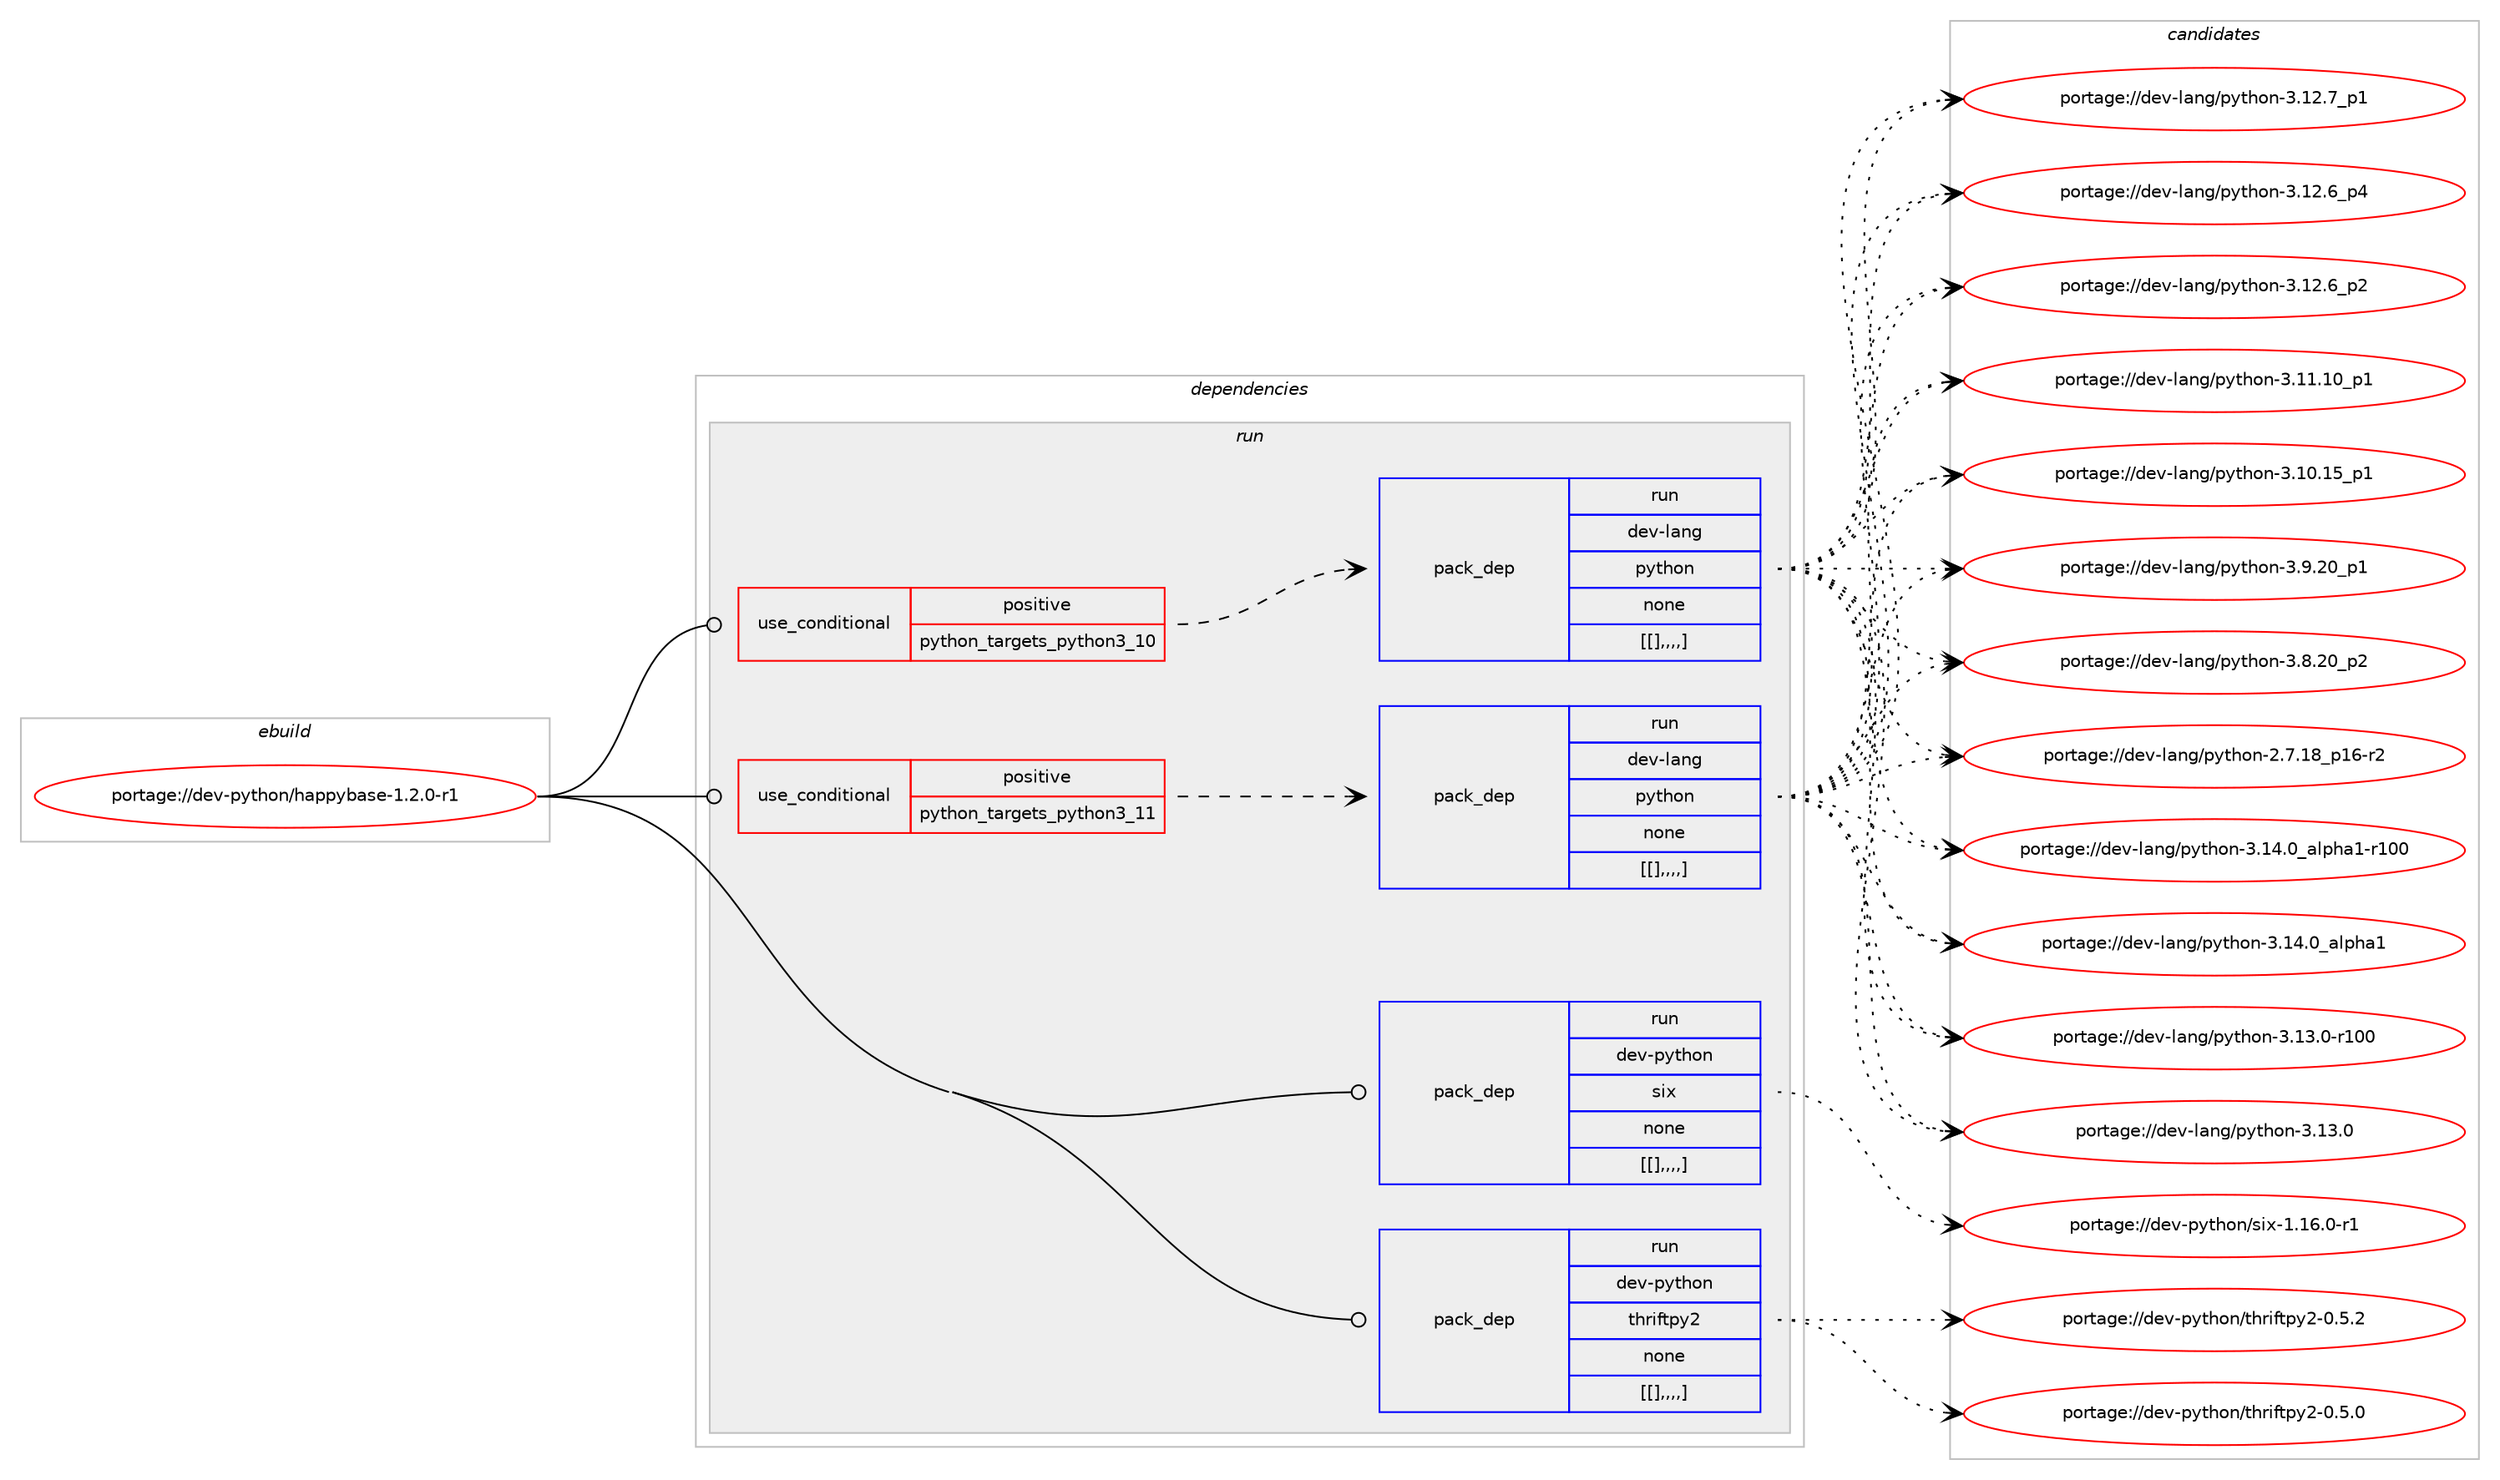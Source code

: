 digraph prolog {

# *************
# Graph options
# *************

newrank=true;
concentrate=true;
compound=true;
graph [rankdir=LR,fontname=Helvetica,fontsize=10,ranksep=1.5];#, ranksep=2.5, nodesep=0.2];
edge  [arrowhead=vee];
node  [fontname=Helvetica,fontsize=10];

# **********
# The ebuild
# **********

subgraph cluster_leftcol {
color=gray;
label=<<i>ebuild</i>>;
id [label="portage://dev-python/happybase-1.2.0-r1", color=red, width=4, href="../dev-python/happybase-1.2.0-r1.svg"];
}

# ****************
# The dependencies
# ****************

subgraph cluster_midcol {
color=gray;
label=<<i>dependencies</i>>;
subgraph cluster_compile {
fillcolor="#eeeeee";
style=filled;
label=<<i>compile</i>>;
}
subgraph cluster_compileandrun {
fillcolor="#eeeeee";
style=filled;
label=<<i>compile and run</i>>;
}
subgraph cluster_run {
fillcolor="#eeeeee";
style=filled;
label=<<i>run</i>>;
subgraph cond35449 {
dependency152986 [label=<<TABLE BORDER="0" CELLBORDER="1" CELLSPACING="0" CELLPADDING="4"><TR><TD ROWSPAN="3" CELLPADDING="10">use_conditional</TD></TR><TR><TD>positive</TD></TR><TR><TD>python_targets_python3_10</TD></TR></TABLE>>, shape=none, color=red];
subgraph pack116260 {
dependency153061 [label=<<TABLE BORDER="0" CELLBORDER="1" CELLSPACING="0" CELLPADDING="4" WIDTH="220"><TR><TD ROWSPAN="6" CELLPADDING="30">pack_dep</TD></TR><TR><TD WIDTH="110">run</TD></TR><TR><TD>dev-lang</TD></TR><TR><TD>python</TD></TR><TR><TD>none</TD></TR><TR><TD>[[],,,,]</TD></TR></TABLE>>, shape=none, color=blue];
}
dependency152986:e -> dependency153061:w [weight=20,style="dashed",arrowhead="vee"];
}
id:e -> dependency152986:w [weight=20,style="solid",arrowhead="odot"];
subgraph cond35487 {
dependency153141 [label=<<TABLE BORDER="0" CELLBORDER="1" CELLSPACING="0" CELLPADDING="4"><TR><TD ROWSPAN="3" CELLPADDING="10">use_conditional</TD></TR><TR><TD>positive</TD></TR><TR><TD>python_targets_python3_11</TD></TR></TABLE>>, shape=none, color=red];
subgraph pack116345 {
dependency153182 [label=<<TABLE BORDER="0" CELLBORDER="1" CELLSPACING="0" CELLPADDING="4" WIDTH="220"><TR><TD ROWSPAN="6" CELLPADDING="30">pack_dep</TD></TR><TR><TD WIDTH="110">run</TD></TR><TR><TD>dev-lang</TD></TR><TR><TD>python</TD></TR><TR><TD>none</TD></TR><TR><TD>[[],,,,]</TD></TR></TABLE>>, shape=none, color=blue];
}
dependency153141:e -> dependency153182:w [weight=20,style="dashed",arrowhead="vee"];
}
id:e -> dependency153141:w [weight=20,style="solid",arrowhead="odot"];
subgraph pack116348 {
dependency153285 [label=<<TABLE BORDER="0" CELLBORDER="1" CELLSPACING="0" CELLPADDING="4" WIDTH="220"><TR><TD ROWSPAN="6" CELLPADDING="30">pack_dep</TD></TR><TR><TD WIDTH="110">run</TD></TR><TR><TD>dev-python</TD></TR><TR><TD>six</TD></TR><TR><TD>none</TD></TR><TR><TD>[[],,,,]</TD></TR></TABLE>>, shape=none, color=blue];
}
id:e -> dependency153285:w [weight=20,style="solid",arrowhead="odot"];
subgraph pack116419 {
dependency153324 [label=<<TABLE BORDER="0" CELLBORDER="1" CELLSPACING="0" CELLPADDING="4" WIDTH="220"><TR><TD ROWSPAN="6" CELLPADDING="30">pack_dep</TD></TR><TR><TD WIDTH="110">run</TD></TR><TR><TD>dev-python</TD></TR><TR><TD>thriftpy2</TD></TR><TR><TD>none</TD></TR><TR><TD>[[],,,,]</TD></TR></TABLE>>, shape=none, color=blue];
}
id:e -> dependency153324:w [weight=20,style="solid",arrowhead="odot"];
}
}

# **************
# The candidates
# **************

subgraph cluster_choices {
rank=same;
color=gray;
label=<<i>candidates</i>>;

subgraph choice116205 {
color=black;
nodesep=1;
choice100101118451089711010347112121116104111110455146495246489597108112104974945114494848 [label="portage://dev-lang/python-3.14.0_alpha1-r100", color=red, width=4,href="../dev-lang/python-3.14.0_alpha1-r100.svg"];
choice1001011184510897110103471121211161041111104551464952464895971081121049749 [label="portage://dev-lang/python-3.14.0_alpha1", color=red, width=4,href="../dev-lang/python-3.14.0_alpha1.svg"];
choice1001011184510897110103471121211161041111104551464951464845114494848 [label="portage://dev-lang/python-3.13.0-r100", color=red, width=4,href="../dev-lang/python-3.13.0-r100.svg"];
choice10010111845108971101034711212111610411111045514649514648 [label="portage://dev-lang/python-3.13.0", color=red, width=4,href="../dev-lang/python-3.13.0.svg"];
choice100101118451089711010347112121116104111110455146495046559511249 [label="portage://dev-lang/python-3.12.7_p1", color=red, width=4,href="../dev-lang/python-3.12.7_p1.svg"];
choice100101118451089711010347112121116104111110455146495046549511252 [label="portage://dev-lang/python-3.12.6_p4", color=red, width=4,href="../dev-lang/python-3.12.6_p4.svg"];
choice100101118451089711010347112121116104111110455146495046549511250 [label="portage://dev-lang/python-3.12.6_p2", color=red, width=4,href="../dev-lang/python-3.12.6_p2.svg"];
choice10010111845108971101034711212111610411111045514649494649489511249 [label="portage://dev-lang/python-3.11.10_p1", color=red, width=4,href="../dev-lang/python-3.11.10_p1.svg"];
choice10010111845108971101034711212111610411111045514649484649539511249 [label="portage://dev-lang/python-3.10.15_p1", color=red, width=4,href="../dev-lang/python-3.10.15_p1.svg"];
choice100101118451089711010347112121116104111110455146574650489511249 [label="portage://dev-lang/python-3.9.20_p1", color=red, width=4,href="../dev-lang/python-3.9.20_p1.svg"];
choice100101118451089711010347112121116104111110455146564650489511250 [label="portage://dev-lang/python-3.8.20_p2", color=red, width=4,href="../dev-lang/python-3.8.20_p2.svg"];
choice100101118451089711010347112121116104111110455046554649569511249544511450 [label="portage://dev-lang/python-2.7.18_p16-r2", color=red, width=4,href="../dev-lang/python-2.7.18_p16-r2.svg"];
dependency153061:e -> choice100101118451089711010347112121116104111110455146495246489597108112104974945114494848:w [style=dotted,weight="100"];
dependency153061:e -> choice1001011184510897110103471121211161041111104551464952464895971081121049749:w [style=dotted,weight="100"];
dependency153061:e -> choice1001011184510897110103471121211161041111104551464951464845114494848:w [style=dotted,weight="100"];
dependency153061:e -> choice10010111845108971101034711212111610411111045514649514648:w [style=dotted,weight="100"];
dependency153061:e -> choice100101118451089711010347112121116104111110455146495046559511249:w [style=dotted,weight="100"];
dependency153061:e -> choice100101118451089711010347112121116104111110455146495046549511252:w [style=dotted,weight="100"];
dependency153061:e -> choice100101118451089711010347112121116104111110455146495046549511250:w [style=dotted,weight="100"];
dependency153061:e -> choice10010111845108971101034711212111610411111045514649494649489511249:w [style=dotted,weight="100"];
dependency153061:e -> choice10010111845108971101034711212111610411111045514649484649539511249:w [style=dotted,weight="100"];
dependency153061:e -> choice100101118451089711010347112121116104111110455146574650489511249:w [style=dotted,weight="100"];
dependency153061:e -> choice100101118451089711010347112121116104111110455146564650489511250:w [style=dotted,weight="100"];
dependency153061:e -> choice100101118451089711010347112121116104111110455046554649569511249544511450:w [style=dotted,weight="100"];
}
subgraph choice116215 {
color=black;
nodesep=1;
choice100101118451089711010347112121116104111110455146495246489597108112104974945114494848 [label="portage://dev-lang/python-3.14.0_alpha1-r100", color=red, width=4,href="../dev-lang/python-3.14.0_alpha1-r100.svg"];
choice1001011184510897110103471121211161041111104551464952464895971081121049749 [label="portage://dev-lang/python-3.14.0_alpha1", color=red, width=4,href="../dev-lang/python-3.14.0_alpha1.svg"];
choice1001011184510897110103471121211161041111104551464951464845114494848 [label="portage://dev-lang/python-3.13.0-r100", color=red, width=4,href="../dev-lang/python-3.13.0-r100.svg"];
choice10010111845108971101034711212111610411111045514649514648 [label="portage://dev-lang/python-3.13.0", color=red, width=4,href="../dev-lang/python-3.13.0.svg"];
choice100101118451089711010347112121116104111110455146495046559511249 [label="portage://dev-lang/python-3.12.7_p1", color=red, width=4,href="../dev-lang/python-3.12.7_p1.svg"];
choice100101118451089711010347112121116104111110455146495046549511252 [label="portage://dev-lang/python-3.12.6_p4", color=red, width=4,href="../dev-lang/python-3.12.6_p4.svg"];
choice100101118451089711010347112121116104111110455146495046549511250 [label="portage://dev-lang/python-3.12.6_p2", color=red, width=4,href="../dev-lang/python-3.12.6_p2.svg"];
choice10010111845108971101034711212111610411111045514649494649489511249 [label="portage://dev-lang/python-3.11.10_p1", color=red, width=4,href="../dev-lang/python-3.11.10_p1.svg"];
choice10010111845108971101034711212111610411111045514649484649539511249 [label="portage://dev-lang/python-3.10.15_p1", color=red, width=4,href="../dev-lang/python-3.10.15_p1.svg"];
choice100101118451089711010347112121116104111110455146574650489511249 [label="portage://dev-lang/python-3.9.20_p1", color=red, width=4,href="../dev-lang/python-3.9.20_p1.svg"];
choice100101118451089711010347112121116104111110455146564650489511250 [label="portage://dev-lang/python-3.8.20_p2", color=red, width=4,href="../dev-lang/python-3.8.20_p2.svg"];
choice100101118451089711010347112121116104111110455046554649569511249544511450 [label="portage://dev-lang/python-2.7.18_p16-r2", color=red, width=4,href="../dev-lang/python-2.7.18_p16-r2.svg"];
dependency153182:e -> choice100101118451089711010347112121116104111110455146495246489597108112104974945114494848:w [style=dotted,weight="100"];
dependency153182:e -> choice1001011184510897110103471121211161041111104551464952464895971081121049749:w [style=dotted,weight="100"];
dependency153182:e -> choice1001011184510897110103471121211161041111104551464951464845114494848:w [style=dotted,weight="100"];
dependency153182:e -> choice10010111845108971101034711212111610411111045514649514648:w [style=dotted,weight="100"];
dependency153182:e -> choice100101118451089711010347112121116104111110455146495046559511249:w [style=dotted,weight="100"];
dependency153182:e -> choice100101118451089711010347112121116104111110455146495046549511252:w [style=dotted,weight="100"];
dependency153182:e -> choice100101118451089711010347112121116104111110455146495046549511250:w [style=dotted,weight="100"];
dependency153182:e -> choice10010111845108971101034711212111610411111045514649494649489511249:w [style=dotted,weight="100"];
dependency153182:e -> choice10010111845108971101034711212111610411111045514649484649539511249:w [style=dotted,weight="100"];
dependency153182:e -> choice100101118451089711010347112121116104111110455146574650489511249:w [style=dotted,weight="100"];
dependency153182:e -> choice100101118451089711010347112121116104111110455146564650489511250:w [style=dotted,weight="100"];
dependency153182:e -> choice100101118451089711010347112121116104111110455046554649569511249544511450:w [style=dotted,weight="100"];
}
subgraph choice116222 {
color=black;
nodesep=1;
choice1001011184511212111610411111047115105120454946495446484511449 [label="portage://dev-python/six-1.16.0-r1", color=red, width=4,href="../dev-python/six-1.16.0-r1.svg"];
dependency153285:e -> choice1001011184511212111610411111047115105120454946495446484511449:w [style=dotted,weight="100"];
}
subgraph choice116224 {
color=black;
nodesep=1;
choice100101118451121211161041111104711610411410510211611212150454846534650 [label="portage://dev-python/thriftpy2-0.5.2", color=red, width=4,href="../dev-python/thriftpy2-0.5.2.svg"];
choice100101118451121211161041111104711610411410510211611212150454846534648 [label="portage://dev-python/thriftpy2-0.5.0", color=red, width=4,href="../dev-python/thriftpy2-0.5.0.svg"];
dependency153324:e -> choice100101118451121211161041111104711610411410510211611212150454846534650:w [style=dotted,weight="100"];
dependency153324:e -> choice100101118451121211161041111104711610411410510211611212150454846534648:w [style=dotted,weight="100"];
}
}

}

